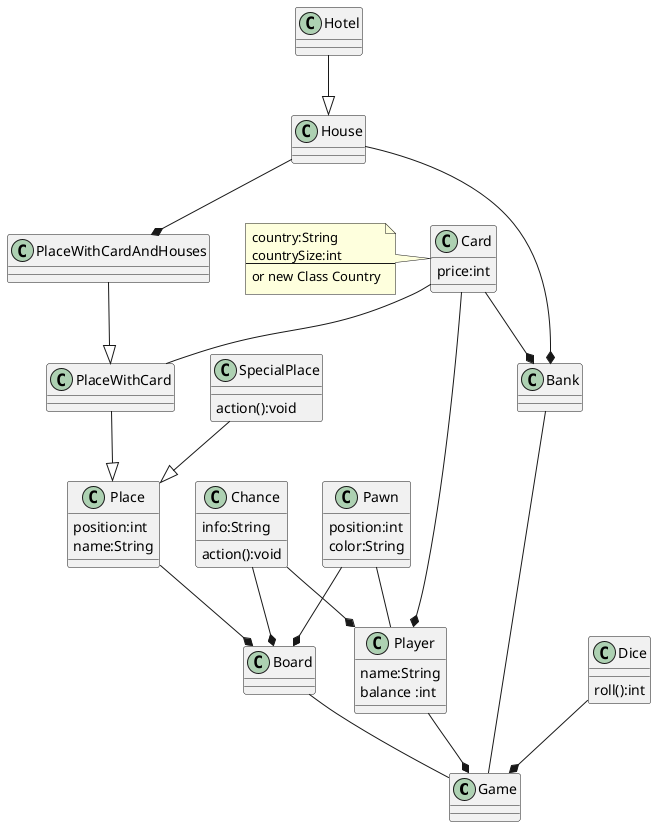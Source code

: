 @startuml

class Game{}
class Player{
    name:String
    balance :int
}
class Bank{}
class Board{}
class Place{
    position:int
    name:String
}
class Pawn{
    position:int
    color:String
}
class Dice{
    roll():int
}
class Card{
    price:int
}
note left    
    country:String
    countrySize:int
    ---
    or new Class Country
end note
class Chance{
    info:String
    action():void
}
class House{}
class Hotel{}
class PlaceWithCard{}
class PlaceWithCardAndHouses{}
class SpecialPlace{
    action():void
}


Player --* Game
Pawn -- Player
Pawn --* Board
Dice --* Game
Bank -- Game
Board -- Game
Place --* Board
Card -- PlaceWithCard
Chance --* Board
Card --* Player
Card --* Bank
Chance --* Player 
House --* Bank
House --* PlaceWithCardAndHouses
Hotel --|> House
PlaceWithCard --|> Place
PlaceWithCardAndHouses --|> PlaceWithCard
SpecialPlace --|>Place

@enduml